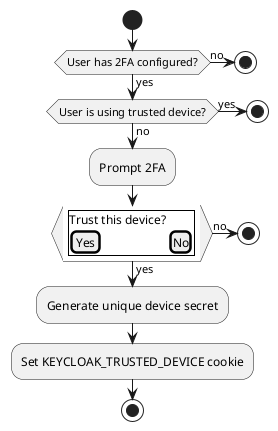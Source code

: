 @startuml
start

if (User has 2FA configured?) then (yes)
  if (User is using trusted device?) then (no)
    :Prompt 2FA;
    if ({{
      salt
      {+
        Trust this device?
        [Yes] | [No]
      }
    }}) then (yes)
      :Generate unique device secret;
      :Set KEYCLOAK_TRUSTED_DEVICE cookie;
    else (no)
      stop
    endif
  else (yes)
    stop
  endif
else (no)
  stop
endif

stop
@enduml
